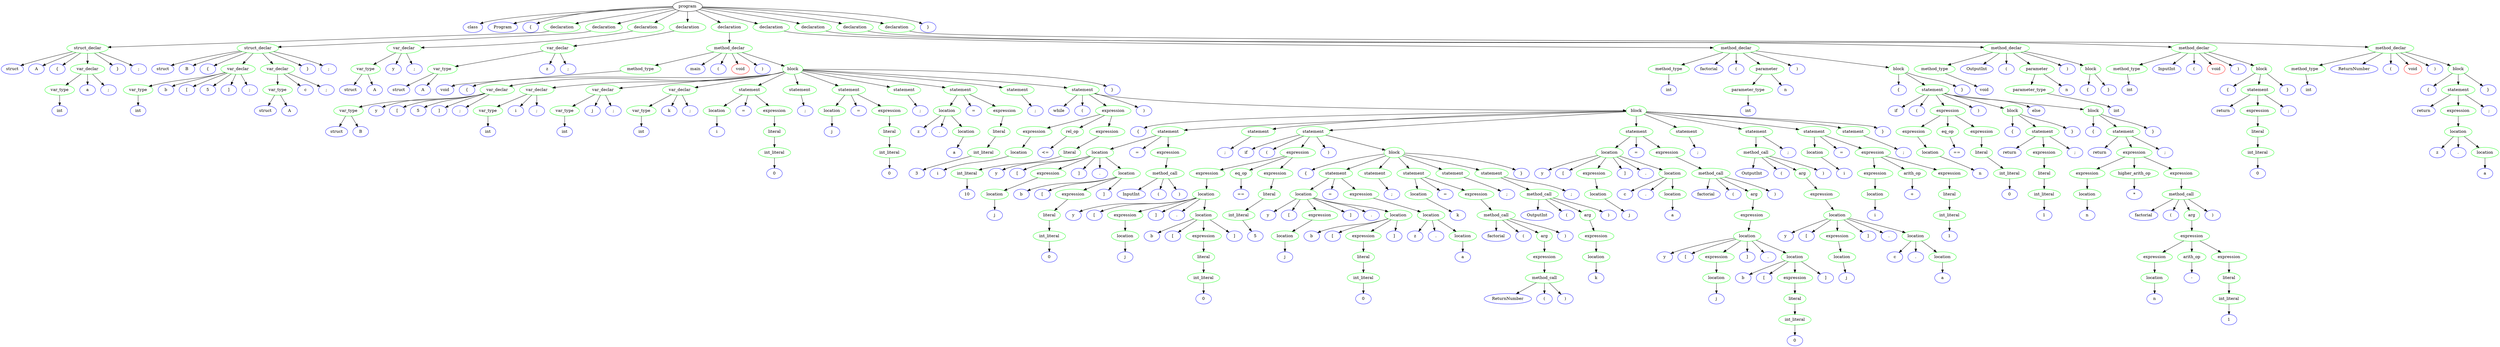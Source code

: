 // Trees/tree_gui.gv
digraph "Trees/tree_gui" {
	0 [label=program]
	1 [label=class color=blue]
	0 -> 1
	2 [label=Program color=blue]
	0 -> 2
	3 [label="{" color=blue]
	0 -> 3
	4 [label=declaration color=green]
	0 -> 4
	5 [label=struct_declar color=green]
	4 -> 5
	6 [label=struct color=blue]
	5 -> 6
	7 [label=A color=blue]
	5 -> 7
	8 [label="{" color=blue]
	5 -> 8
	9 [label=var_declar color=green]
	5 -> 9
	10 [label=var_type color=green]
	9 -> 10
	11 [label=int color=blue]
	10 -> 11
	12 [label=a color=blue]
	9 -> 12
	13 [label=";" color=blue]
	9 -> 13
	14 [label="}" color=blue]
	5 -> 14
	15 [label=";" color=blue]
	5 -> 15
	16 [label=declaration color=green]
	0 -> 16
	17 [label=struct_declar color=green]
	16 -> 17
	18 [label=struct color=blue]
	17 -> 18
	19 [label=B color=blue]
	17 -> 19
	20 [label="{" color=blue]
	17 -> 20
	21 [label=var_declar color=green]
	17 -> 21
	22 [label=var_type color=green]
	21 -> 22
	23 [label=int color=blue]
	22 -> 23
	24 [label=b color=blue]
	21 -> 24
	25 [label="[" color=blue]
	21 -> 25
	26 [label=5 color=blue]
	21 -> 26
	27 [label="]" color=blue]
	21 -> 27
	28 [label=";" color=blue]
	21 -> 28
	29 [label=var_declar color=green]
	17 -> 29
	30 [label=var_type color=green]
	29 -> 30
	31 [label=struct color=blue]
	30 -> 31
	32 [label=A color=blue]
	30 -> 32
	33 [label=c color=blue]
	29 -> 33
	34 [label=";" color=blue]
	29 -> 34
	35 [label="}" color=blue]
	17 -> 35
	36 [label=";" color=blue]
	17 -> 36
	37 [label=declaration color=green]
	0 -> 37
	38 [label=var_declar color=green]
	37 -> 38
	39 [label=var_type color=green]
	38 -> 39
	40 [label=struct color=blue]
	39 -> 40
	41 [label=A color=blue]
	39 -> 41
	42 [label=y color=blue]
	38 -> 42
	43 [label=";" color=blue]
	38 -> 43
	44 [label=declaration color=green]
	0 -> 44
	45 [label=var_declar color=green]
	44 -> 45
	46 [label=var_type color=green]
	45 -> 46
	47 [label=struct color=blue]
	46 -> 47
	48 [label=A color=blue]
	46 -> 48
	49 [label=z color=blue]
	45 -> 49
	50 [label=";" color=blue]
	45 -> 50
	51 [label=declaration color=green]
	0 -> 51
	52 [label=method_declar color=green]
	51 -> 52
	53 [label=method_type color=green]
	52 -> 53
	54 [label=void color=blue]
	53 -> 54
	55 [label=main color=blue]
	52 -> 55
	56 [label="(" color=blue]
	52 -> 56
	57 [label=void color=red]
	52 -> 57
	58 [label=")" color=blue]
	52 -> 58
	59 [label=block color=green]
	52 -> 59
	60 [label="{" color=blue]
	59 -> 60
	61 [label=var_declar color=green]
	59 -> 61
	62 [label=var_type color=green]
	61 -> 62
	63 [label=struct color=blue]
	62 -> 63
	64 [label=B color=blue]
	62 -> 64
	65 [label=y color=blue]
	61 -> 65
	66 [label="[" color=blue]
	61 -> 66
	67 [label=5 color=blue]
	61 -> 67
	68 [label="]" color=blue]
	61 -> 68
	69 [label=";" color=blue]
	61 -> 69
	70 [label=var_declar color=green]
	59 -> 70
	71 [label=var_type color=green]
	70 -> 71
	72 [label=int color=blue]
	71 -> 72
	73 [label=i color=blue]
	70 -> 73
	74 [label=";" color=blue]
	70 -> 74
	75 [label=var_declar color=green]
	59 -> 75
	76 [label=var_type color=green]
	75 -> 76
	77 [label=int color=blue]
	76 -> 77
	78 [label=j color=blue]
	75 -> 78
	79 [label=";" color=blue]
	75 -> 79
	80 [label=var_declar color=green]
	59 -> 80
	81 [label=var_type color=green]
	80 -> 81
	82 [label=int color=blue]
	81 -> 82
	83 [label=k color=blue]
	80 -> 83
	84 [label=";" color=blue]
	80 -> 84
	85 [label=statement color=green]
	59 -> 85
	86 [label=location color=green]
	85 -> 86
	87 [label=i color=blue]
	86 -> 87
	88 [label="=" color=blue]
	85 -> 88
	89 [label=expression color=green]
	85 -> 89
	90 [label=literal color=green]
	89 -> 90
	91 [label=int_literal color=green]
	90 -> 91
	92 [label=0 color=blue]
	91 -> 92
	93 [label=statement color=green]
	59 -> 93
	94 [label=";" color=blue]
	93 -> 94
	95 [label=statement color=green]
	59 -> 95
	96 [label=location color=green]
	95 -> 96
	97 [label=j color=blue]
	96 -> 97
	98 [label="=" color=blue]
	95 -> 98
	99 [label=expression color=green]
	95 -> 99
	100 [label=literal color=green]
	99 -> 100
	101 [label=int_literal color=green]
	100 -> 101
	102 [label=0 color=blue]
	101 -> 102
	103 [label=statement color=green]
	59 -> 103
	104 [label=";" color=blue]
	103 -> 104
	105 [label=statement color=green]
	59 -> 105
	106 [label=location color=green]
	105 -> 106
	107 [label=z color=blue]
	106 -> 107
	108 [label="." color=blue]
	106 -> 108
	109 [label=location color=green]
	106 -> 109
	110 [label=a color=blue]
	109 -> 110
	111 [label="=" color=blue]
	105 -> 111
	112 [label=expression color=green]
	105 -> 112
	113 [label=literal color=green]
	112 -> 113
	114 [label=int_literal color=green]
	113 -> 114
	115 [label=3 color=blue]
	114 -> 115
	116 [label=statement color=green]
	59 -> 116
	117 [label=";" color=blue]
	116 -> 117
	118 [label=statement color=green]
	59 -> 118
	119 [label=while color=blue]
	118 -> 119
	120 [label="(" color=blue]
	118 -> 120
	121 [label=expression color=green]
	118 -> 121
	122 [label=expression color=green]
	121 -> 122
	123 [label=location color=green]
	122 -> 123
	124 [label=i color=blue]
	123 -> 124
	125 [label=rel_op color=green]
	121 -> 125
	126 [label="<=" color=blue]
	125 -> 126
	127 [label=expression color=green]
	121 -> 127
	128 [label=literal color=green]
	127 -> 128
	129 [label=int_literal color=green]
	128 -> 129
	130 [label=10 color=blue]
	129 -> 130
	131 [label=")" color=blue]
	118 -> 131
	132 [label=block color=green]
	118 -> 132
	133 [label="{" color=blue]
	132 -> 133
	134 [label=statement color=green]
	132 -> 134
	135 [label=location color=green]
	134 -> 135
	136 [label=y color=blue]
	135 -> 136
	137 [label="[" color=blue]
	135 -> 137
	138 [label=expression color=green]
	135 -> 138
	139 [label=location color=green]
	138 -> 139
	140 [label=j color=blue]
	139 -> 140
	141 [label="]" color=blue]
	135 -> 141
	142 [label="." color=blue]
	135 -> 142
	143 [label=location color=green]
	135 -> 143
	144 [label=b color=blue]
	143 -> 144
	145 [label="[" color=blue]
	143 -> 145
	146 [label=expression color=green]
	143 -> 146
	147 [label=literal color=green]
	146 -> 147
	148 [label=int_literal color=green]
	147 -> 148
	149 [label=0 color=blue]
	148 -> 149
	150 [label="]" color=blue]
	143 -> 150
	151 [label="=" color=blue]
	134 -> 151
	152 [label=expression color=green]
	134 -> 152
	153 [label=method_call color=green]
	152 -> 153
	154 [label=InputInt color=blue]
	153 -> 154
	155 [label="(" color=blue]
	153 -> 155
	156 [label=")" color=blue]
	153 -> 156
	157 [label=statement color=green]
	132 -> 157
	158 [label=";" color=blue]
	157 -> 158
	159 [label=statement color=green]
	132 -> 159
	160 [label=if color=blue]
	159 -> 160
	161 [label="(" color=blue]
	159 -> 161
	162 [label=expression color=green]
	159 -> 162
	163 [label=expression color=green]
	162 -> 163
	164 [label=location color=green]
	163 -> 164
	165 [label=y color=blue]
	164 -> 165
	166 [label="[" color=blue]
	164 -> 166
	167 [label=expression color=green]
	164 -> 167
	168 [label=location color=green]
	167 -> 168
	169 [label=j color=blue]
	168 -> 169
	170 [label="]" color=blue]
	164 -> 170
	171 [label="." color=blue]
	164 -> 171
	172 [label=location color=green]
	164 -> 172
	173 [label=b color=blue]
	172 -> 173
	174 [label="[" color=blue]
	172 -> 174
	175 [label=expression color=green]
	172 -> 175
	176 [label=literal color=green]
	175 -> 176
	177 [label=int_literal color=green]
	176 -> 177
	178 [label=0 color=blue]
	177 -> 178
	179 [label="]" color=blue]
	172 -> 179
	180 [label=eq_op color=green]
	162 -> 180
	181 [label="==" color=blue]
	180 -> 181
	182 [label=expression color=green]
	162 -> 182
	183 [label=literal color=green]
	182 -> 183
	184 [label=int_literal color=green]
	183 -> 184
	185 [label=5 color=blue]
	184 -> 185
	186 [label=")" color=blue]
	159 -> 186
	187 [label=block color=green]
	159 -> 187
	188 [label="{" color=blue]
	187 -> 188
	189 [label=statement color=green]
	187 -> 189
	190 [label=location color=green]
	189 -> 190
	191 [label=y color=blue]
	190 -> 191
	192 [label="[" color=blue]
	190 -> 192
	193 [label=expression color=green]
	190 -> 193
	194 [label=location color=green]
	193 -> 194
	195 [label=j color=blue]
	194 -> 195
	196 [label="]" color=blue]
	190 -> 196
	197 [label="." color=blue]
	190 -> 197
	198 [label=location color=green]
	190 -> 198
	199 [label=b color=blue]
	198 -> 199
	200 [label="[" color=blue]
	198 -> 200
	201 [label=expression color=green]
	198 -> 201
	202 [label=literal color=green]
	201 -> 202
	203 [label=int_literal color=green]
	202 -> 203
	204 [label=0 color=blue]
	203 -> 204
	205 [label="]" color=blue]
	198 -> 205
	206 [label="=" color=blue]
	189 -> 206
	207 [label=expression color=green]
	189 -> 207
	208 [label=location color=green]
	207 -> 208
	209 [label=z color=blue]
	208 -> 209
	210 [label="." color=blue]
	208 -> 210
	211 [label=location color=green]
	208 -> 211
	212 [label=a color=blue]
	211 -> 212
	213 [label=statement color=green]
	187 -> 213
	214 [label=";" color=blue]
	213 -> 214
	215 [label=statement color=green]
	187 -> 215
	216 [label=location color=green]
	215 -> 216
	217 [label=k color=blue]
	216 -> 217
	218 [label="=" color=blue]
	215 -> 218
	219 [label=expression color=green]
	215 -> 219
	220 [label=method_call color=green]
	219 -> 220
	221 [label=factorial color=blue]
	220 -> 221
	222 [label="(" color=blue]
	220 -> 222
	223 [label=arg color=green]
	220 -> 223
	224 [label=expression color=green]
	223 -> 224
	225 [label=method_call color=green]
	224 -> 225
	226 [label=ReturnNumber color=blue]
	225 -> 226
	227 [label="(" color=blue]
	225 -> 227
	228 [label=")" color=blue]
	225 -> 228
	229 [label=")" color=blue]
	220 -> 229
	230 [label=statement color=green]
	187 -> 230
	231 [label=";" color=blue]
	230 -> 231
	232 [label=statement color=green]
	187 -> 232
	233 [label=method_call color=green]
	232 -> 233
	234 [label=OutputInt color=blue]
	233 -> 234
	235 [label="(" color=blue]
	233 -> 235
	236 [label=arg color=green]
	233 -> 236
	237 [label=expression color=green]
	236 -> 237
	238 [label=location color=green]
	237 -> 238
	239 [label=k color=blue]
	238 -> 239
	240 [label=")" color=blue]
	233 -> 240
	241 [label=";" color=blue]
	232 -> 241
	242 [label="}" color=blue]
	187 -> 242
	243 [label=statement color=green]
	132 -> 243
	244 [label=location color=green]
	243 -> 244
	245 [label=y color=blue]
	244 -> 245
	246 [label="[" color=blue]
	244 -> 246
	247 [label=expression color=green]
	244 -> 247
	248 [label=location color=green]
	247 -> 248
	249 [label=j color=blue]
	248 -> 249
	250 [label="]" color=blue]
	244 -> 250
	251 [label="." color=blue]
	244 -> 251
	252 [label=location color=green]
	244 -> 252
	253 [label=c color=blue]
	252 -> 253
	254 [label="." color=blue]
	252 -> 254
	255 [label=location color=green]
	252 -> 255
	256 [label=a color=blue]
	255 -> 256
	257 [label="=" color=blue]
	243 -> 257
	258 [label=expression color=green]
	243 -> 258
	259 [label=method_call color=green]
	258 -> 259
	260 [label=factorial color=blue]
	259 -> 260
	261 [label="(" color=blue]
	259 -> 261
	262 [label=arg color=green]
	259 -> 262
	263 [label=expression color=green]
	262 -> 263
	264 [label=location color=green]
	263 -> 264
	265 [label=y color=blue]
	264 -> 265
	266 [label="[" color=blue]
	264 -> 266
	267 [label=expression color=green]
	264 -> 267
	268 [label=location color=green]
	267 -> 268
	269 [label=j color=blue]
	268 -> 269
	270 [label="]" color=blue]
	264 -> 270
	271 [label="." color=blue]
	264 -> 271
	272 [label=location color=green]
	264 -> 272
	273 [label=b color=blue]
	272 -> 273
	274 [label="[" color=blue]
	272 -> 274
	275 [label=expression color=green]
	272 -> 275
	276 [label=literal color=green]
	275 -> 276
	277 [label=int_literal color=green]
	276 -> 277
	278 [label=0 color=blue]
	277 -> 278
	279 [label="]" color=blue]
	272 -> 279
	280 [label=")" color=blue]
	259 -> 280
	281 [label=statement color=green]
	132 -> 281
	282 [label=";" color=blue]
	281 -> 282
	283 [label=statement color=green]
	132 -> 283
	284 [label=method_call color=green]
	283 -> 284
	285 [label=OutputInt color=blue]
	284 -> 285
	286 [label="(" color=blue]
	284 -> 286
	287 [label=arg color=green]
	284 -> 287
	288 [label=expression color=green]
	287 -> 288
	289 [label=location color=green]
	288 -> 289
	290 [label=y color=blue]
	289 -> 290
	291 [label="[" color=blue]
	289 -> 291
	292 [label=expression color=green]
	289 -> 292
	293 [label=location color=green]
	292 -> 293
	294 [label=j color=blue]
	293 -> 294
	295 [label="]" color=blue]
	289 -> 295
	296 [label="." color=blue]
	289 -> 296
	297 [label=location color=green]
	289 -> 297
	298 [label=c color=blue]
	297 -> 298
	299 [label="." color=blue]
	297 -> 299
	300 [label=location color=green]
	297 -> 300
	301 [label=a color=blue]
	300 -> 301
	302 [label=")" color=blue]
	284 -> 302
	303 [label=";" color=blue]
	283 -> 303
	304 [label=statement color=green]
	132 -> 304
	305 [label=location color=green]
	304 -> 305
	306 [label=i color=blue]
	305 -> 306
	307 [label="=" color=blue]
	304 -> 307
	308 [label=expression color=green]
	304 -> 308
	309 [label=expression color=green]
	308 -> 309
	310 [label=location color=green]
	309 -> 310
	311 [label=i color=blue]
	310 -> 311
	312 [label=arith_op color=green]
	308 -> 312
	313 [label="+" color=blue]
	312 -> 313
	314 [label=expression color=green]
	308 -> 314
	315 [label=literal color=green]
	314 -> 315
	316 [label=int_literal color=green]
	315 -> 316
	317 [label=1 color=blue]
	316 -> 317
	318 [label=statement color=green]
	132 -> 318
	319 [label=";" color=blue]
	318 -> 319
	320 [label="}" color=blue]
	132 -> 320
	321 [label="}" color=blue]
	59 -> 321
	322 [label=declaration color=green]
	0 -> 322
	323 [label=method_declar color=green]
	322 -> 323
	324 [label=method_type color=green]
	323 -> 324
	325 [label=int color=blue]
	324 -> 325
	326 [label=factorial color=blue]
	323 -> 326
	327 [label="(" color=blue]
	323 -> 327
	328 [label=parameter color=green]
	323 -> 328
	329 [label=parameter_type color=green]
	328 -> 329
	330 [label=int color=blue]
	329 -> 330
	331 [label=n color=blue]
	328 -> 331
	332 [label=")" color=blue]
	323 -> 332
	333 [label=block color=green]
	323 -> 333
	334 [label="{" color=blue]
	333 -> 334
	335 [label=statement color=green]
	333 -> 335
	336 [label=if color=blue]
	335 -> 336
	337 [label="(" color=blue]
	335 -> 337
	338 [label=expression color=green]
	335 -> 338
	339 [label=expression color=green]
	338 -> 339
	340 [label=location color=green]
	339 -> 340
	341 [label=n color=blue]
	340 -> 341
	342 [label=eq_op color=green]
	338 -> 342
	343 [label="==" color=blue]
	342 -> 343
	344 [label=expression color=green]
	338 -> 344
	345 [label=literal color=green]
	344 -> 345
	346 [label=int_literal color=green]
	345 -> 346
	347 [label=0 color=blue]
	346 -> 347
	348 [label=")" color=blue]
	335 -> 348
	349 [label=block color=green]
	335 -> 349
	350 [label="{" color=blue]
	349 -> 350
	351 [label=statement color=green]
	349 -> 351
	352 [label=return color=blue]
	351 -> 352
	353 [label=expression color=green]
	351 -> 353
	354 [label=literal color=green]
	353 -> 354
	355 [label=int_literal color=green]
	354 -> 355
	356 [label=1 color=blue]
	355 -> 356
	357 [label=";" color=blue]
	351 -> 357
	358 [label="}" color=blue]
	349 -> 358
	359 [label=else color=blue]
	335 -> 359
	360 [label=block color=green]
	335 -> 360
	361 [label="{" color=blue]
	360 -> 361
	362 [label=statement color=green]
	360 -> 362
	363 [label=return color=blue]
	362 -> 363
	364 [label=expression color=green]
	362 -> 364
	365 [label=expression color=green]
	364 -> 365
	366 [label=location color=green]
	365 -> 366
	367 [label=n color=blue]
	366 -> 367
	368 [label=higher_arith_op color=green]
	364 -> 368
	369 [label="*" color=blue]
	368 -> 369
	370 [label=expression color=green]
	364 -> 370
	371 [label=method_call color=green]
	370 -> 371
	372 [label=factorial color=blue]
	371 -> 372
	373 [label="(" color=blue]
	371 -> 373
	374 [label=arg color=green]
	371 -> 374
	375 [label=expression color=green]
	374 -> 375
	376 [label=expression color=green]
	375 -> 376
	377 [label=location color=green]
	376 -> 377
	378 [label=n color=blue]
	377 -> 378
	379 [label=arith_op color=green]
	375 -> 379
	380 [label="-" color=blue]
	379 -> 380
	381 [label=expression color=green]
	375 -> 381
	382 [label=literal color=green]
	381 -> 382
	383 [label=int_literal color=green]
	382 -> 383
	384 [label=1 color=blue]
	383 -> 384
	385 [label=")" color=blue]
	371 -> 385
	386 [label=";" color=blue]
	362 -> 386
	387 [label="}" color=blue]
	360 -> 387
	388 [label="}" color=blue]
	333 -> 388
	389 [label=declaration color=green]
	0 -> 389
	390 [label=method_declar color=green]
	389 -> 390
	391 [label=method_type color=green]
	390 -> 391
	392 [label=void color=blue]
	391 -> 392
	393 [label=OutputInt color=blue]
	390 -> 393
	394 [label="(" color=blue]
	390 -> 394
	395 [label=parameter color=green]
	390 -> 395
	396 [label=parameter_type color=green]
	395 -> 396
	397 [label=int color=blue]
	396 -> 397
	398 [label=n color=blue]
	395 -> 398
	399 [label=")" color=blue]
	390 -> 399
	400 [label=block color=green]
	390 -> 400
	401 [label="{" color=blue]
	400 -> 401
	402 [label="}" color=blue]
	400 -> 402
	403 [label=declaration color=green]
	0 -> 403
	404 [label=method_declar color=green]
	403 -> 404
	405 [label=method_type color=green]
	404 -> 405
	406 [label=int color=blue]
	405 -> 406
	407 [label=InputInt color=blue]
	404 -> 407
	408 [label="(" color=blue]
	404 -> 408
	409 [label=void color=red]
	404 -> 409
	410 [label=")" color=blue]
	404 -> 410
	411 [label=block color=green]
	404 -> 411
	412 [label="{" color=blue]
	411 -> 412
	413 [label=statement color=green]
	411 -> 413
	414 [label=return color=blue]
	413 -> 414
	415 [label=expression color=green]
	413 -> 415
	416 [label=literal color=green]
	415 -> 416
	417 [label=int_literal color=green]
	416 -> 417
	418 [label=0 color=blue]
	417 -> 418
	419 [label=";" color=blue]
	413 -> 419
	420 [label="}" color=blue]
	411 -> 420
	421 [label=declaration color=green]
	0 -> 421
	422 [label=method_declar color=green]
	421 -> 422
	423 [label=method_type color=green]
	422 -> 423
	424 [label=int color=blue]
	423 -> 424
	425 [label=ReturnNumber color=blue]
	422 -> 425
	426 [label="(" color=blue]
	422 -> 426
	427 [label=void color=red]
	422 -> 427
	428 [label=")" color=blue]
	422 -> 428
	429 [label=block color=green]
	422 -> 429
	430 [label="{" color=blue]
	429 -> 430
	431 [label=statement color=green]
	429 -> 431
	432 [label=return color=blue]
	431 -> 432
	433 [label=expression color=green]
	431 -> 433
	434 [label=location color=green]
	433 -> 434
	435 [label=z color=blue]
	434 -> 435
	436 [label="." color=blue]
	434 -> 436
	437 [label=location color=green]
	434 -> 437
	438 [label=a color=blue]
	437 -> 438
	439 [label=";" color=blue]
	431 -> 439
	440 [label="}" color=blue]
	429 -> 440
	441 [label="}" color=blue]
	0 -> 441
}
